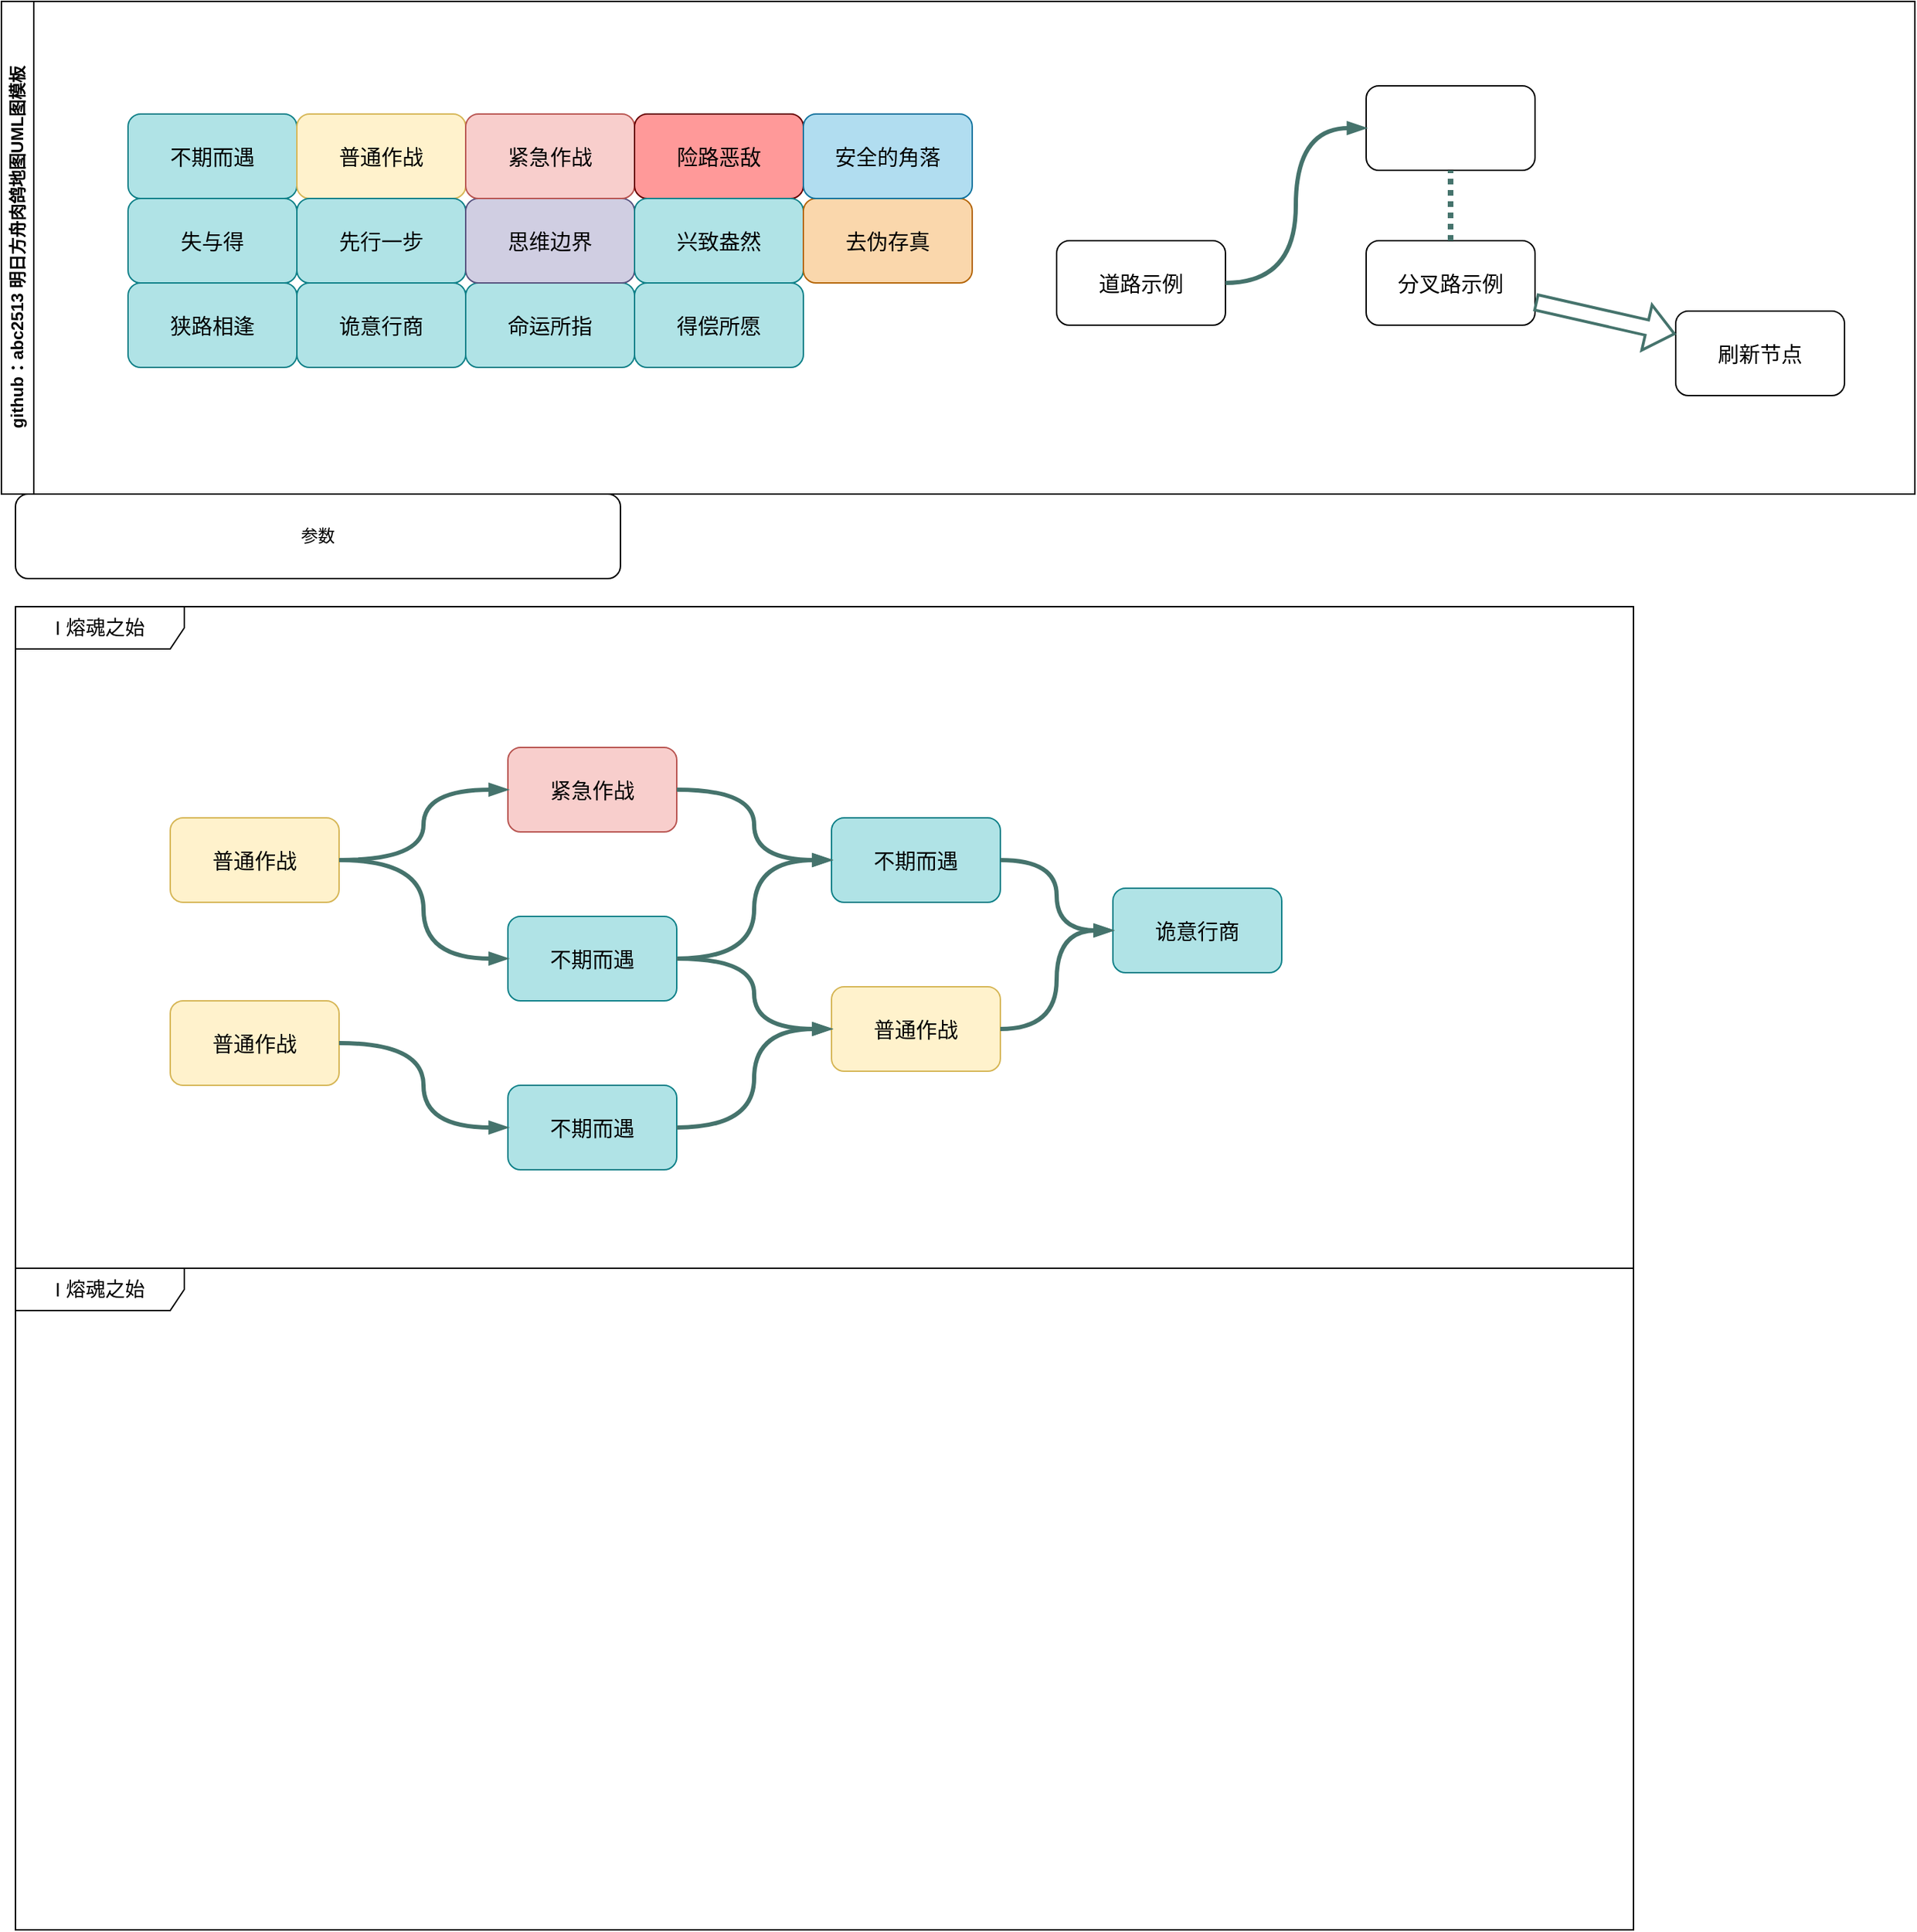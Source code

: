 <mxfile version="26.0.4">
  <diagram name="第 1 页" id="5vqu-0reOJq2Jgpv3lD1">
    <mxGraphModel dx="2739" dy="1005" grid="1" gridSize="10" guides="0" tooltips="1" connect="1" arrows="1" fold="1" page="1" pageScale="1" pageWidth="827" pageHeight="1169" math="0" shadow="0">
      <root>
        <mxCell id="0" />
        <mxCell id="1" parent="0" />
        <mxCell id="aULlL3HM19Tbot_qCnws-8" value="参数" style="rounded=1;whiteSpace=wrap;html=1;" parent="1" vertex="1">
          <mxGeometry x="-60" y="440" width="430" height="60" as="geometry" />
        </mxCell>
        <mxCell id="aULlL3HM19Tbot_qCnws-33" value="&lt;span style=&quot;font-size: 14px;&quot;&gt;I 熔魂之始&lt;/span&gt;" style="shape=umlFrame;whiteSpace=wrap;html=1;pointerEvents=0;width=120;height=30;" parent="1" vertex="1">
          <mxGeometry x="-60" y="520" width="1150" height="470" as="geometry" />
        </mxCell>
        <mxCell id="mi8AZ16wxu1bti9qcB2e-2" value="普通作战" style="rounded=1;whiteSpace=wrap;html=1;fillColor=#fff2cc;strokeColor=#d6b656;fontSize=15;" vertex="1" parent="1">
          <mxGeometry x="50" y="670" width="120" height="60" as="geometry" />
        </mxCell>
        <mxCell id="mi8AZ16wxu1bti9qcB2e-3" value="普通作战" style="rounded=1;whiteSpace=wrap;html=1;fillColor=#fff2cc;strokeColor=#d6b656;fontSize=15;" vertex="1" parent="1">
          <mxGeometry x="50" y="800" width="120" height="60" as="geometry" />
        </mxCell>
        <mxCell id="mi8AZ16wxu1bti9qcB2e-4" value="紧急作战" style="rounded=1;whiteSpace=wrap;html=1;fillColor=#f8cecc;strokeColor=#b85450;fontSize=15;" vertex="1" parent="1">
          <mxGeometry x="290" y="620" width="120" height="60" as="geometry" />
        </mxCell>
        <mxCell id="mi8AZ16wxu1bti9qcB2e-7" value="不期而遇" style="rounded=1;whiteSpace=wrap;html=1;fillColor=#b0e3e6;strokeColor=#0e8088;fontSize=15;fontFamily=Helvetica;" vertex="1" parent="1">
          <mxGeometry x="290" y="740" width="120" height="60" as="geometry" />
        </mxCell>
        <mxCell id="mi8AZ16wxu1bti9qcB2e-8" value="不期而遇" style="rounded=1;whiteSpace=wrap;html=1;fillColor=#b0e3e6;strokeColor=#0e8088;fontSize=15;fontFamily=Helvetica;" vertex="1" parent="1">
          <mxGeometry x="290" y="860" width="120" height="60" as="geometry" />
        </mxCell>
        <mxCell id="mi8AZ16wxu1bti9qcB2e-9" value="不期而遇" style="rounded=1;whiteSpace=wrap;html=1;fillColor=#b0e3e6;strokeColor=#0e8088;fontSize=15;fontFamily=Helvetica;" vertex="1" parent="1">
          <mxGeometry x="520" y="670" width="120" height="60" as="geometry" />
        </mxCell>
        <mxCell id="mi8AZ16wxu1bti9qcB2e-10" value="普通作战" style="rounded=1;whiteSpace=wrap;html=1;fillColor=#fff2cc;strokeColor=#d6b656;fontSize=15;" vertex="1" parent="1">
          <mxGeometry x="520" y="790" width="120" height="60" as="geometry" />
        </mxCell>
        <mxCell id="mi8AZ16wxu1bti9qcB2e-12" value="诡意行商" style="rounded=1;whiteSpace=wrap;html=1;fontSize=15;fillColor=#b0e3e6;strokeColor=#0e8088;" vertex="1" parent="1">
          <mxGeometry x="720" y="720" width="120" height="60" as="geometry" />
        </mxCell>
        <mxCell id="mi8AZ16wxu1bti9qcB2e-13" style="edgeStyle=orthogonalEdgeStyle;rounded=0;orthogonalLoop=1;jettySize=auto;html=1;endArrow=blockThin;endFill=1;strokeWidth=3;strokeColor=#45736C;curved=1;" edge="1" parent="1" source="mi8AZ16wxu1bti9qcB2e-2" target="mi8AZ16wxu1bti9qcB2e-4">
          <mxGeometry relative="1" as="geometry" />
        </mxCell>
        <mxCell id="mi8AZ16wxu1bti9qcB2e-14" style="edgeStyle=orthogonalEdgeStyle;rounded=0;orthogonalLoop=1;jettySize=auto;html=1;endArrow=blockThin;endFill=1;strokeWidth=3;strokeColor=#45736C;curved=1;entryX=0;entryY=0.5;entryDx=0;entryDy=0;" edge="1" parent="1" source="mi8AZ16wxu1bti9qcB2e-2" target="mi8AZ16wxu1bti9qcB2e-7">
          <mxGeometry relative="1" as="geometry" />
        </mxCell>
        <mxCell id="mi8AZ16wxu1bti9qcB2e-15" style="edgeStyle=orthogonalEdgeStyle;rounded=0;orthogonalLoop=1;jettySize=auto;html=1;endArrow=blockThin;endFill=1;strokeWidth=3;strokeColor=#45736C;curved=1;entryX=0;entryY=0.5;entryDx=0;entryDy=0;" edge="1" parent="1" source="mi8AZ16wxu1bti9qcB2e-3" target="mi8AZ16wxu1bti9qcB2e-8">
          <mxGeometry relative="1" as="geometry" />
        </mxCell>
        <mxCell id="mi8AZ16wxu1bti9qcB2e-16" style="edgeStyle=orthogonalEdgeStyle;rounded=0;orthogonalLoop=1;jettySize=auto;html=1;endArrow=blockThin;endFill=1;strokeWidth=3;strokeColor=#45736C;curved=1;entryX=0;entryY=0.5;entryDx=0;entryDy=0;exitX=1;exitY=0.5;exitDx=0;exitDy=0;" edge="1" parent="1" source="mi8AZ16wxu1bti9qcB2e-8" target="mi8AZ16wxu1bti9qcB2e-10">
          <mxGeometry relative="1" as="geometry" />
        </mxCell>
        <mxCell id="mi8AZ16wxu1bti9qcB2e-17" style="edgeStyle=orthogonalEdgeStyle;rounded=0;orthogonalLoop=1;jettySize=auto;html=1;endArrow=blockThin;endFill=1;strokeWidth=3;strokeColor=#45736C;curved=1;entryX=0;entryY=0.5;entryDx=0;entryDy=0;exitX=1;exitY=0.5;exitDx=0;exitDy=0;" edge="1" parent="1" source="mi8AZ16wxu1bti9qcB2e-7" target="mi8AZ16wxu1bti9qcB2e-10">
          <mxGeometry relative="1" as="geometry" />
        </mxCell>
        <mxCell id="mi8AZ16wxu1bti9qcB2e-18" style="edgeStyle=orthogonalEdgeStyle;rounded=0;orthogonalLoop=1;jettySize=auto;html=1;endArrow=blockThin;endFill=1;strokeWidth=3;strokeColor=#45736C;curved=1;entryX=0;entryY=0.5;entryDx=0;entryDy=0;exitX=1;exitY=0.5;exitDx=0;exitDy=0;" edge="1" parent="1" source="mi8AZ16wxu1bti9qcB2e-7" target="mi8AZ16wxu1bti9qcB2e-9">
          <mxGeometry relative="1" as="geometry" />
        </mxCell>
        <mxCell id="mi8AZ16wxu1bti9qcB2e-19" style="edgeStyle=orthogonalEdgeStyle;rounded=0;orthogonalLoop=1;jettySize=auto;html=1;endArrow=blockThin;endFill=1;strokeWidth=3;strokeColor=#45736C;curved=1;entryX=0;entryY=0.5;entryDx=0;entryDy=0;exitX=1;exitY=0.5;exitDx=0;exitDy=0;" edge="1" parent="1" source="mi8AZ16wxu1bti9qcB2e-4" target="mi8AZ16wxu1bti9qcB2e-9">
          <mxGeometry relative="1" as="geometry" />
        </mxCell>
        <mxCell id="mi8AZ16wxu1bti9qcB2e-20" style="edgeStyle=orthogonalEdgeStyle;rounded=0;orthogonalLoop=1;jettySize=auto;html=1;endArrow=blockThin;endFill=1;strokeWidth=3;strokeColor=#45736C;curved=1;entryX=0;entryY=0.5;entryDx=0;entryDy=0;" edge="1" parent="1" source="mi8AZ16wxu1bti9qcB2e-9" target="mi8AZ16wxu1bti9qcB2e-12">
          <mxGeometry relative="1" as="geometry" />
        </mxCell>
        <mxCell id="mi8AZ16wxu1bti9qcB2e-21" style="edgeStyle=orthogonalEdgeStyle;rounded=0;orthogonalLoop=1;jettySize=auto;html=1;endArrow=blockThin;endFill=1;strokeWidth=3;strokeColor=#45736C;curved=1;entryX=0;entryY=0.5;entryDx=0;entryDy=0;exitX=1;exitY=0.5;exitDx=0;exitDy=0;" edge="1" parent="1" source="mi8AZ16wxu1bti9qcB2e-10" target="mi8AZ16wxu1bti9qcB2e-12">
          <mxGeometry relative="1" as="geometry" />
        </mxCell>
        <mxCell id="mi8AZ16wxu1bti9qcB2e-22" value="&lt;span style=&quot;font-size: 14px;&quot;&gt;I 熔魂之始&lt;/span&gt;" style="shape=umlFrame;whiteSpace=wrap;html=1;pointerEvents=0;width=120;height=30;" vertex="1" parent="1">
          <mxGeometry x="-60" y="990" width="1150" height="470" as="geometry" />
        </mxCell>
        <mxCell id="mi8AZ16wxu1bti9qcB2e-25" value="github：abc2513 明日方舟肉鸽地图UML图模板" style="swimlane;horizontal=0;whiteSpace=wrap;html=1;startSize=23;" vertex="1" parent="1">
          <mxGeometry x="-70" y="90" width="1360" height="350" as="geometry" />
        </mxCell>
        <mxCell id="aULlL3HM19Tbot_qCnws-2" value="不期而遇" style="rounded=1;whiteSpace=wrap;html=1;fillColor=#b0e3e6;strokeColor=#0e8088;fontSize=15;fontFamily=Helvetica;" parent="mi8AZ16wxu1bti9qcB2e-25" vertex="1">
          <mxGeometry x="90" y="80" width="120" height="60" as="geometry" />
        </mxCell>
        <mxCell id="aULlL3HM19Tbot_qCnws-3" value="普通作战" style="rounded=1;whiteSpace=wrap;html=1;fillColor=#fff2cc;strokeColor=#d6b656;fontSize=15;" parent="mi8AZ16wxu1bti9qcB2e-25" vertex="1">
          <mxGeometry x="210" y="80" width="120" height="60" as="geometry" />
        </mxCell>
        <mxCell id="aULlL3HM19Tbot_qCnws-18" value="失与得" style="rounded=1;whiteSpace=wrap;html=1;fontSize=15;fillColor=#b0e3e6;strokeColor=#0e8088;" parent="mi8AZ16wxu1bti9qcB2e-25" vertex="1">
          <mxGeometry x="90" y="140" width="120" height="60" as="geometry" />
        </mxCell>
        <mxCell id="aULlL3HM19Tbot_qCnws-13" value="狭路相逢" style="rounded=1;whiteSpace=wrap;html=1;fontSize=15;fillColor=#b0e3e6;strokeColor=#0e8088;" parent="mi8AZ16wxu1bti9qcB2e-25" vertex="1">
          <mxGeometry x="90" y="200" width="120" height="60" as="geometry" />
        </mxCell>
        <mxCell id="aULlL3HM19Tbot_qCnws-19" value="先行一步" style="rounded=1;whiteSpace=wrap;html=1;fontSize=15;fillColor=#b0e3e6;strokeColor=#0e8088;" parent="mi8AZ16wxu1bti9qcB2e-25" vertex="1">
          <mxGeometry x="210" y="140" width="120" height="60" as="geometry" />
        </mxCell>
        <mxCell id="aULlL3HM19Tbot_qCnws-12" value="诡意行商" style="rounded=1;whiteSpace=wrap;html=1;fontSize=15;fillColor=#b0e3e6;strokeColor=#0e8088;" parent="mi8AZ16wxu1bti9qcB2e-25" vertex="1">
          <mxGeometry x="210" y="200" width="120" height="60" as="geometry" />
        </mxCell>
        <mxCell id="aULlL3HM19Tbot_qCnws-26" value="命运所指" style="rounded=1;whiteSpace=wrap;html=1;fontSize=15;fillColor=#b0e3e6;strokeColor=#0e8088;" parent="mi8AZ16wxu1bti9qcB2e-25" vertex="1">
          <mxGeometry x="330" y="200" width="120" height="60" as="geometry" />
        </mxCell>
        <mxCell id="aULlL3HM19Tbot_qCnws-20" value="思维边界" style="rounded=1;whiteSpace=wrap;html=1;fontSize=15;fillColor=#d0cee2;strokeColor=#56517e;" parent="mi8AZ16wxu1bti9qcB2e-25" vertex="1">
          <mxGeometry x="330" y="140" width="120" height="60" as="geometry" />
        </mxCell>
        <mxCell id="aULlL3HM19Tbot_qCnws-4" value="紧急作战" style="rounded=1;whiteSpace=wrap;html=1;fillColor=#f8cecc;strokeColor=#b85450;fontSize=15;" parent="mi8AZ16wxu1bti9qcB2e-25" vertex="1">
          <mxGeometry x="330" y="80" width="120" height="60" as="geometry" />
        </mxCell>
        <mxCell id="aULlL3HM19Tbot_qCnws-5" value="险路恶敌" style="rounded=1;whiteSpace=wrap;html=1;fontSize=15;fillColor=#FF9999;strokeColor=#660000;" parent="mi8AZ16wxu1bti9qcB2e-25" vertex="1">
          <mxGeometry x="450" y="80" width="120" height="60" as="geometry" />
        </mxCell>
        <mxCell id="aULlL3HM19Tbot_qCnws-16" value="兴致盎然" style="rounded=1;whiteSpace=wrap;html=1;fontSize=15;fillColor=#b0e3e6;strokeColor=#0e8088;" parent="mi8AZ16wxu1bti9qcB2e-25" vertex="1">
          <mxGeometry x="450" y="140" width="120" height="60" as="geometry" />
        </mxCell>
        <mxCell id="aULlL3HM19Tbot_qCnws-15" value="得偿所愿" style="rounded=1;whiteSpace=wrap;html=1;fontSize=15;fillColor=#b0e3e6;strokeColor=#0e8088;" parent="mi8AZ16wxu1bti9qcB2e-25" vertex="1">
          <mxGeometry x="450" y="200" width="120" height="60" as="geometry" />
        </mxCell>
        <mxCell id="aULlL3HM19Tbot_qCnws-14" value="去伪存真" style="rounded=1;whiteSpace=wrap;html=1;fontSize=15;fillColor=#fad7ac;strokeColor=#b46504;" parent="mi8AZ16wxu1bti9qcB2e-25" vertex="1">
          <mxGeometry x="570" y="140" width="120" height="60" as="geometry" />
        </mxCell>
        <mxCell id="aULlL3HM19Tbot_qCnws-9" value="安全的角落" style="rounded=1;whiteSpace=wrap;html=1;fontSize=15;fillColor=#b1ddf0;strokeColor=#10739e;" parent="mi8AZ16wxu1bti9qcB2e-25" vertex="1">
          <mxGeometry x="570" y="80" width="120" height="60" as="geometry" />
        </mxCell>
        <mxCell id="aULlL3HM19Tbot_qCnws-21" value="道路示例" style="rounded=1;whiteSpace=wrap;html=1;fontSize=15;" parent="mi8AZ16wxu1bti9qcB2e-25" vertex="1">
          <mxGeometry x="750" y="170" width="120" height="60" as="geometry" />
        </mxCell>
        <mxCell id="aULlL3HM19Tbot_qCnws-22" value="" style="rounded=1;whiteSpace=wrap;html=1;fontSize=15;" parent="mi8AZ16wxu1bti9qcB2e-25" vertex="1">
          <mxGeometry x="970" y="60" width="120" height="60" as="geometry" />
        </mxCell>
        <mxCell id="aULlL3HM19Tbot_qCnws-23" value="分叉路示例" style="rounded=1;whiteSpace=wrap;html=1;fontSize=15;" parent="mi8AZ16wxu1bti9qcB2e-25" vertex="1">
          <mxGeometry x="970" y="170" width="120" height="60" as="geometry" />
        </mxCell>
        <mxCell id="aULlL3HM19Tbot_qCnws-25" style="edgeStyle=orthogonalEdgeStyle;rounded=0;orthogonalLoop=1;jettySize=auto;html=1;strokeWidth=4;endArrow=none;endFill=0;strokeColor=#45736C;dashed=1;dashPattern=1 1;" parent="mi8AZ16wxu1bti9qcB2e-25" source="aULlL3HM19Tbot_qCnws-23" target="aULlL3HM19Tbot_qCnws-22" edge="1">
          <mxGeometry relative="1" as="geometry" />
        </mxCell>
        <mxCell id="aULlL3HM19Tbot_qCnws-24" style="edgeStyle=orthogonalEdgeStyle;rounded=0;orthogonalLoop=1;jettySize=auto;html=1;endArrow=blockThin;endFill=1;strokeWidth=3;strokeColor=#45736C;curved=1;entryX=0;entryY=0.5;entryDx=0;entryDy=0;exitX=1;exitY=0.5;exitDx=0;exitDy=0;" parent="mi8AZ16wxu1bti9qcB2e-25" source="aULlL3HM19Tbot_qCnws-21" target="aULlL3HM19Tbot_qCnws-22" edge="1">
          <mxGeometry relative="1" as="geometry" />
        </mxCell>
        <mxCell id="aULlL3HM19Tbot_qCnws-30" value="刷新节点" style="rounded=1;whiteSpace=wrap;html=1;fontSize=15;" parent="mi8AZ16wxu1bti9qcB2e-25" vertex="1">
          <mxGeometry x="1190" y="220" width="120" height="60" as="geometry" />
        </mxCell>
        <mxCell id="aULlL3HM19Tbot_qCnws-31" style="rounded=0;orthogonalLoop=1;jettySize=auto;html=1;strokeWidth=2;strokeColor=#45736C;shape=flexArrow;" parent="mi8AZ16wxu1bti9qcB2e-25" source="aULlL3HM19Tbot_qCnws-23" target="aULlL3HM19Tbot_qCnws-30" edge="1">
          <mxGeometry relative="1" as="geometry" />
        </mxCell>
      </root>
    </mxGraphModel>
  </diagram>
</mxfile>
